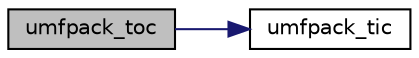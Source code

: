 digraph "umfpack_toc"
{
  edge [fontname="Helvetica",fontsize="10",labelfontname="Helvetica",labelfontsize="10"];
  node [fontname="Helvetica",fontsize="10",shape=record];
  rankdir="LR";
  Node10 [label="umfpack_toc",height=0.2,width=0.4,color="black", fillcolor="grey75", style="filled", fontcolor="black"];
  Node10 -> Node11 [color="midnightblue",fontsize="10",style="solid",fontname="Helvetica"];
  Node11 [label="umfpack_tic",height=0.2,width=0.4,color="black", fillcolor="white", style="filled",URL="$d9/d2d/umfpack__tictoc_8c.html#a29a58d996813aefde917aca0ee0244ad"];
}
